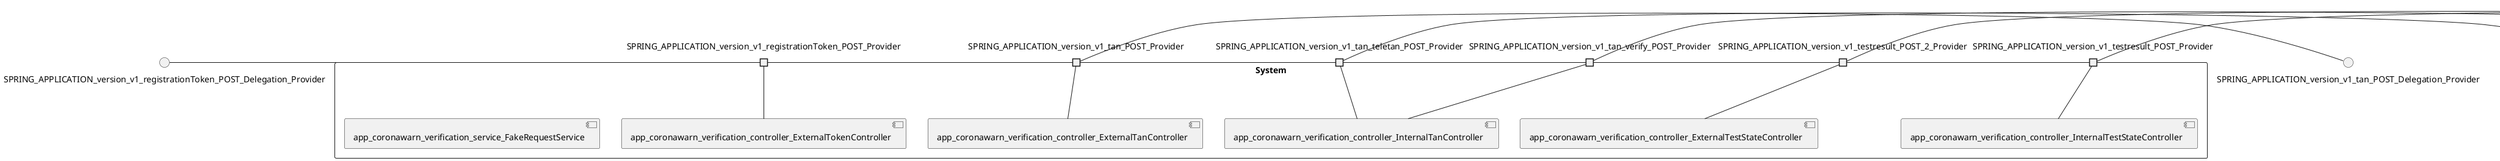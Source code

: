 @startuml
skinparam fixCircleLabelOverlapping true
skinparam componentStyle uml2
() SPRING_APPLICATION_version_v1_registrationToken_POST_Delegation_Provider
() SPRING_APPLICATION_version_v1_tan_POST_Delegation_Provider
() SPRING_APPLICATION_version_v1_tan_teletan_POST_Delegation_Provider
() SPRING_APPLICATION_version_v1_tan_verify_POST_Delegation_Provider
() SPRING_APPLICATION_version_v1_testresult_POST_2_Delegation_Provider
() SPRING_APPLICATION_version_v1_testresult_POST_Delegation_Provider
rectangle System {
[app_coronawarn_verification_controller_ExternalTanController] [[corona-warn-app-cwa-verification-server.repository#_SHdHNI1jEe-gDaSPo37GCQ]]
[app_coronawarn_verification_controller_ExternalTestStateController] [[corona-warn-app-cwa-verification-server.repository#_SHdHNI1jEe-gDaSPo37GCQ]]
[app_coronawarn_verification_controller_ExternalTokenController] [[corona-warn-app-cwa-verification-server.repository#_SHdHNI1jEe-gDaSPo37GCQ]]
[app_coronawarn_verification_controller_InternalTanController] [[corona-warn-app-cwa-verification-server.repository#_SHdHNI1jEe-gDaSPo37GCQ]]
[app_coronawarn_verification_controller_InternalTestStateController] [[corona-warn-app-cwa-verification-server.repository#_SHdHNI1jEe-gDaSPo37GCQ]]
[app_coronawarn_verification_service_FakeRequestService] [[corona-warn-app-cwa-verification-server.repository#_SHdHNI1jEe-gDaSPo37GCQ]]
port SPRING_APPLICATION_version_v1_registrationToken_POST_Provider
SPRING_APPLICATION_version_v1_registrationToken_POST_Delegation_Provider - SPRING_APPLICATION_version_v1_registrationToken_POST_Provider
SPRING_APPLICATION_version_v1_registrationToken_POST_Provider - [app_coronawarn_verification_controller_ExternalTokenController]
port SPRING_APPLICATION_version_v1_tan_POST_Provider
SPRING_APPLICATION_version_v1_tan_POST_Delegation_Provider - SPRING_APPLICATION_version_v1_tan_POST_Provider
SPRING_APPLICATION_version_v1_tan_POST_Provider - [app_coronawarn_verification_controller_ExternalTanController]
port SPRING_APPLICATION_version_v1_tan_teletan_POST_Provider
SPRING_APPLICATION_version_v1_tan_teletan_POST_Delegation_Provider - SPRING_APPLICATION_version_v1_tan_teletan_POST_Provider
SPRING_APPLICATION_version_v1_tan_teletan_POST_Provider - [app_coronawarn_verification_controller_InternalTanController]
port SPRING_APPLICATION_version_v1_tan_verify_POST_Provider
SPRING_APPLICATION_version_v1_tan_verify_POST_Delegation_Provider - SPRING_APPLICATION_version_v1_tan_verify_POST_Provider
SPRING_APPLICATION_version_v1_tan_verify_POST_Provider - [app_coronawarn_verification_controller_InternalTanController]
port SPRING_APPLICATION_version_v1_testresult_POST_2_Provider
SPRING_APPLICATION_version_v1_testresult_POST_2_Delegation_Provider - SPRING_APPLICATION_version_v1_testresult_POST_2_Provider
SPRING_APPLICATION_version_v1_testresult_POST_2_Provider - [app_coronawarn_verification_controller_ExternalTestStateController]
port SPRING_APPLICATION_version_v1_testresult_POST_Provider
SPRING_APPLICATION_version_v1_testresult_POST_Delegation_Provider - SPRING_APPLICATION_version_v1_testresult_POST_Provider
SPRING_APPLICATION_version_v1_testresult_POST_Provider - [app_coronawarn_verification_controller_InternalTestStateController]
}

@enduml
